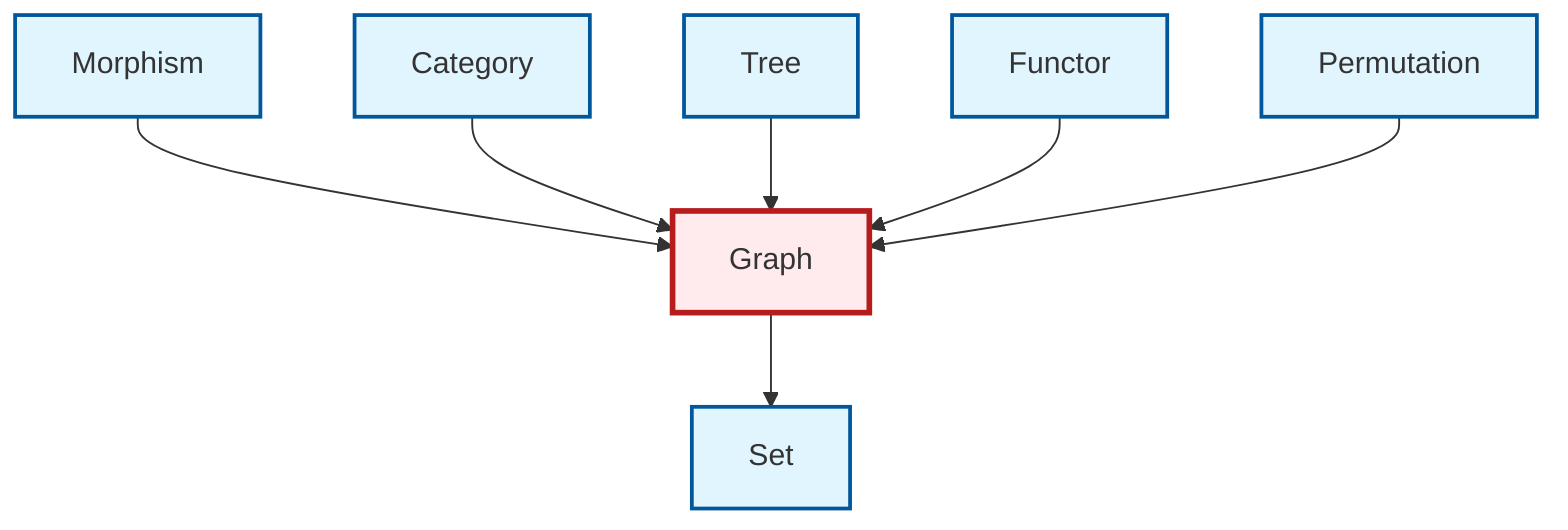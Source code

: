 graph TD
    classDef definition fill:#e1f5fe,stroke:#01579b,stroke-width:2px
    classDef theorem fill:#f3e5f5,stroke:#4a148c,stroke-width:2px
    classDef axiom fill:#fff3e0,stroke:#e65100,stroke-width:2px
    classDef example fill:#e8f5e9,stroke:#1b5e20,stroke-width:2px
    classDef current fill:#ffebee,stroke:#b71c1c,stroke-width:3px
    def-category["Category"]:::definition
    def-graph["Graph"]:::definition
    def-morphism["Morphism"]:::definition
    def-tree["Tree"]:::definition
    def-permutation["Permutation"]:::definition
    def-functor["Functor"]:::definition
    def-set["Set"]:::definition
    def-morphism --> def-graph
    def-graph --> def-set
    def-category --> def-graph
    def-tree --> def-graph
    def-functor --> def-graph
    def-permutation --> def-graph
    class def-graph current